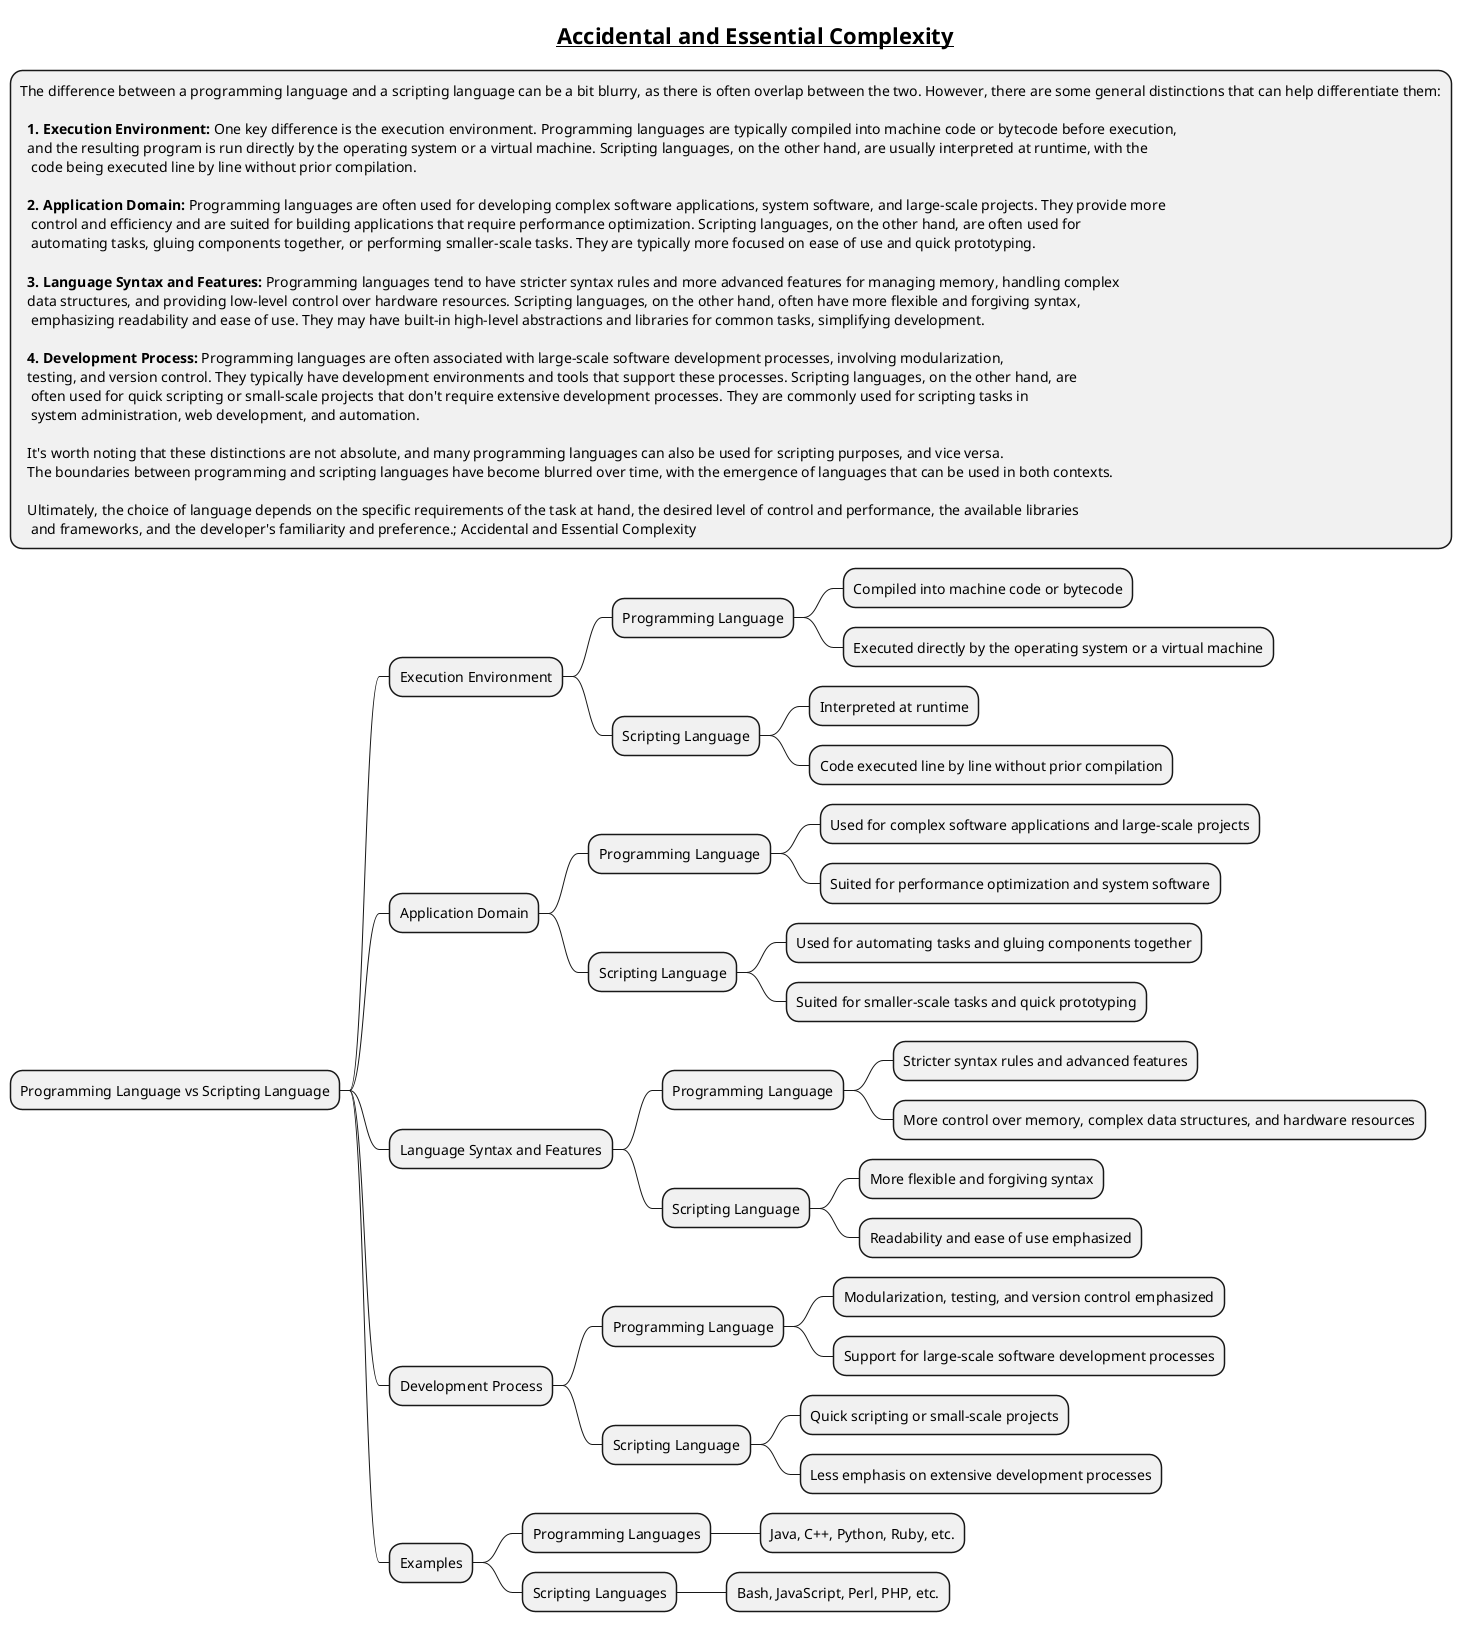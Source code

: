 @startmindmap
title = __Accidental and Essential Complexity__

*:The difference between a programming language and a scripting language can be a bit blurry, as there is often overlap between the two. However, there are some general distinctions that can help differentiate them:

  **1. Execution Environment:** One key difference is the execution environment. Programming languages are typically compiled into machine code or bytecode before execution,
  and the resulting program is run directly by the operating system or a virtual machine. Scripting languages, on the other hand, are usually interpreted at runtime, with the
   code being executed line by line without prior compilation.

  **2. Application Domain:** Programming languages are often used for developing complex software applications, system software, and large-scale projects. They provide more
   control and efficiency and are suited for building applications that require performance optimization. Scripting languages, on the other hand, are often used for
   automating tasks, gluing components together, or performing smaller-scale tasks. They are typically more focused on ease of use and quick prototyping.

  **3. Language Syntax and Features:** Programming languages tend to have stricter syntax rules and more advanced features for managing memory, handling complex
  data structures, and providing low-level control over hardware resources. Scripting languages, on the other hand, often have more flexible and forgiving syntax,
   emphasizing readability and ease of use. They may have built-in high-level abstractions and libraries for common tasks, simplifying development.

  **4. Development Process:** Programming languages are often associated with large-scale software development processes, involving modularization,
  testing, and version control. They typically have development environments and tools that support these processes. Scripting languages, on the other hand, are
   often used for quick scripting or small-scale projects that don't require extensive development processes. They are commonly used for scripting tasks in
   system administration, web development, and automation.

  It's worth noting that these distinctions are not absolute, and many programming languages can also be used for scripting purposes, and vice versa.
  The boundaries between programming and scripting languages have become blurred over time, with the emergence of languages that can be used in both contexts.

  Ultimately, the choice of language depends on the specific requirements of the task at hand, the desired level of control and performance, the available libraries
   and frameworks, and the developer's familiarity and preference.; Accidental and Essential Complexity;

* Programming Language vs Scripting Language
** Execution Environment
*** Programming Language
**** Compiled into machine code or bytecode
**** Executed directly by the operating system or a virtual machine
*** Scripting Language
**** Interpreted at runtime
**** Code executed line by line without prior compilation
** Application Domain
*** Programming Language
**** Used for complex software applications and large-scale projects
**** Suited for performance optimization and system software
*** Scripting Language
**** Used for automating tasks and gluing components together
**** Suited for smaller-scale tasks and quick prototyping
** Language Syntax and Features
*** Programming Language
**** Stricter syntax rules and advanced features
**** More control over memory, complex data structures, and hardware resources
*** Scripting Language
**** More flexible and forgiving syntax
**** Readability and ease of use emphasized
** Development Process
*** Programming Language
**** Modularization, testing, and version control emphasized
**** Support for large-scale software development processes
*** Scripting Language
**** Quick scripting or small-scale projects
**** Less emphasis on extensive development processes
** Examples
*** Programming Languages
**** Java, C++, Python, Ruby, etc.
*** Scripting Languages
**** Bash, JavaScript, Perl, PHP, etc.
@endmindmap
